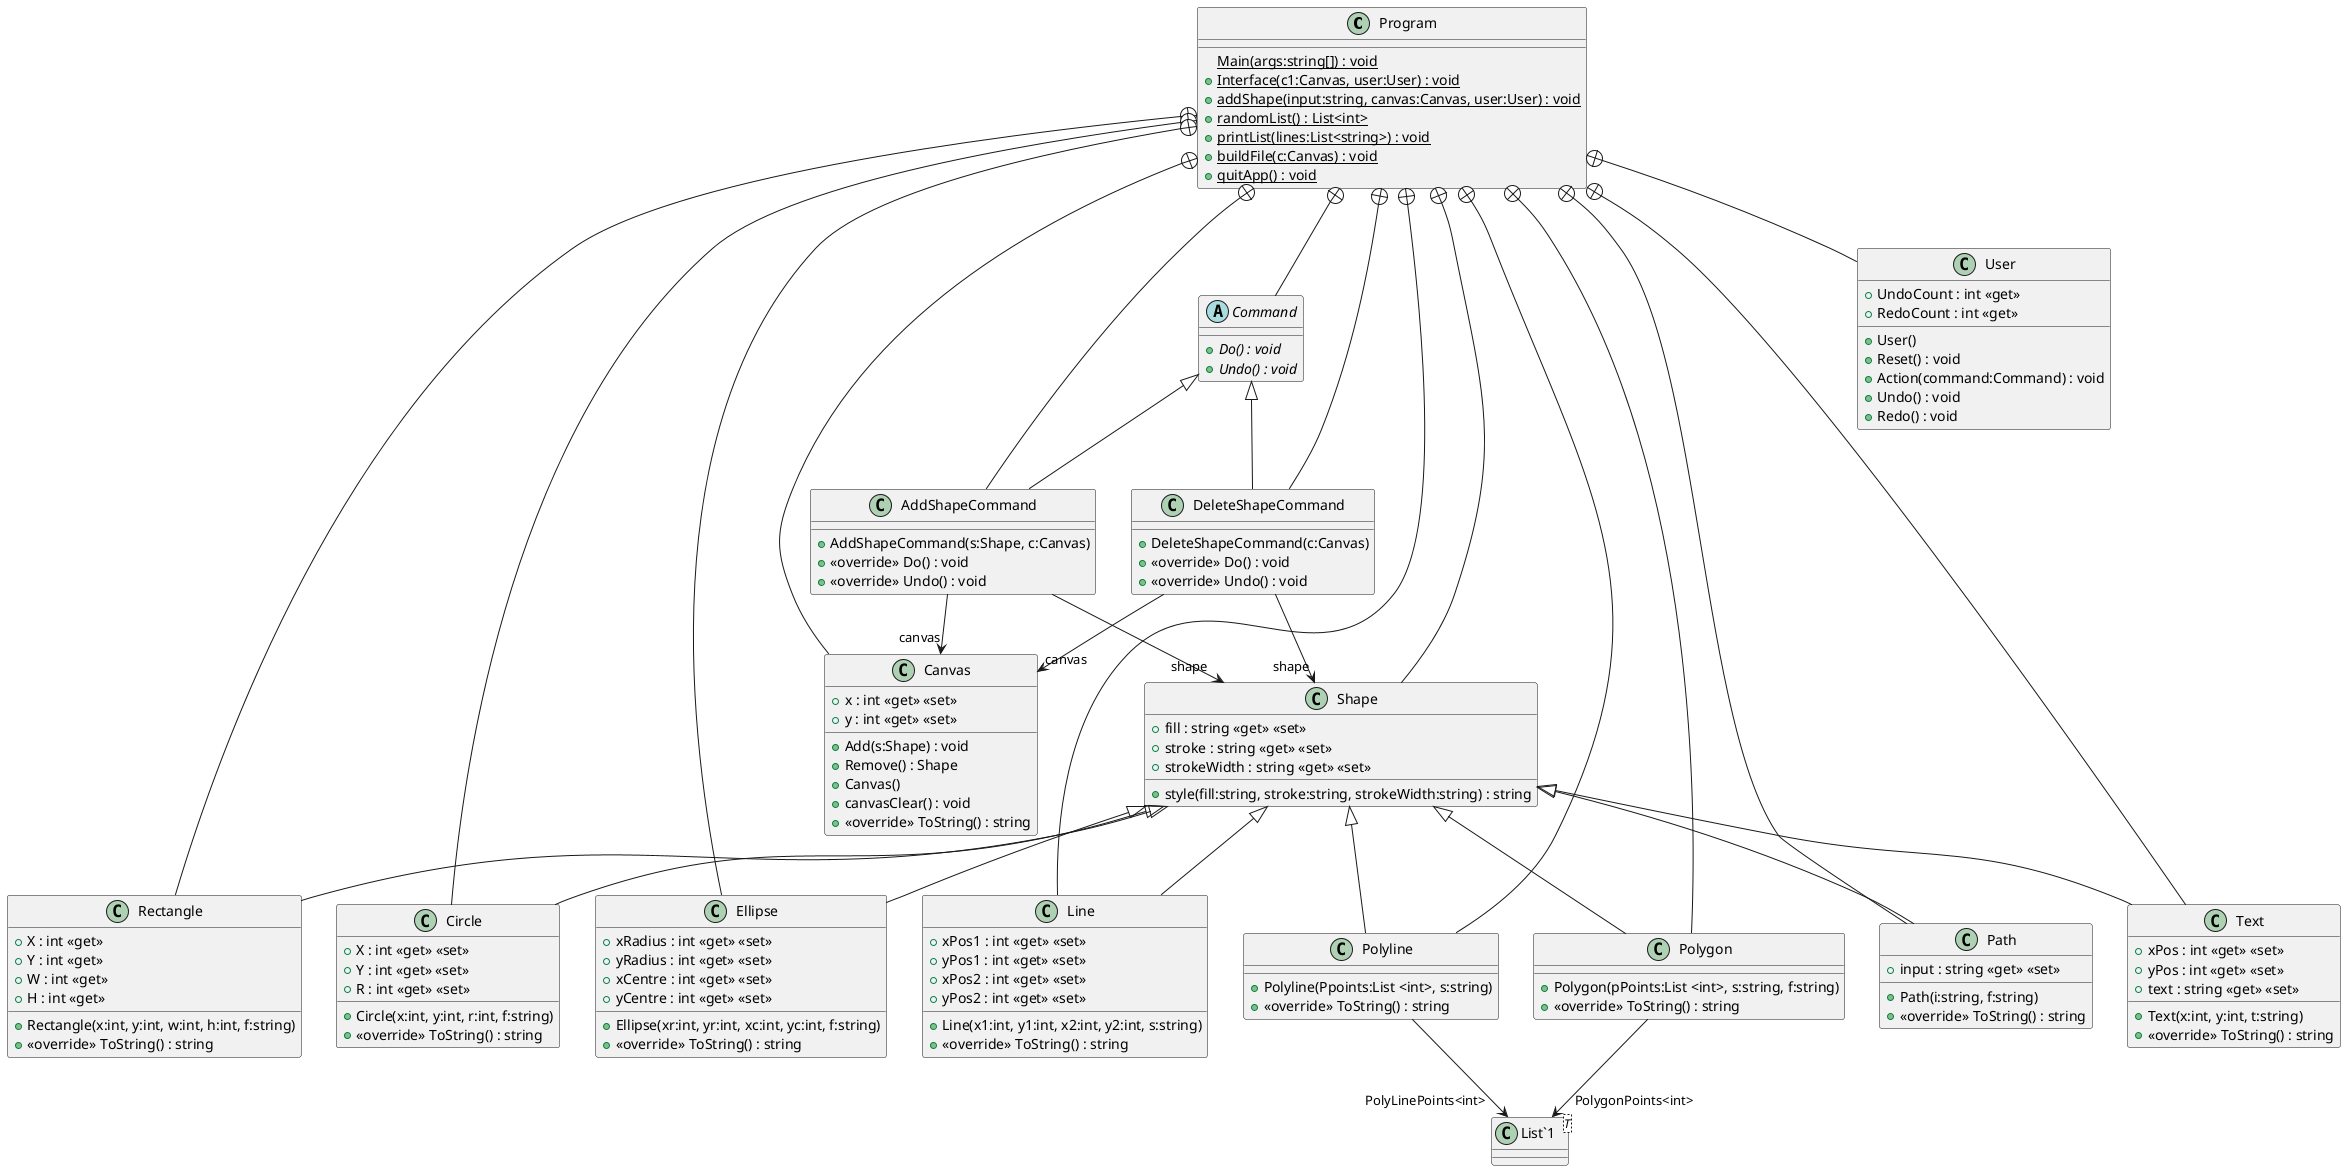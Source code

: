 @startuml
class Program {
    {static} Main(args:string[]) : void
    + {static} Interface(c1:Canvas, user:User) : void
    + {static} addShape(input:string, canvas:Canvas, user:User) : void
    + {static} randomList() : List<int>
    + {static} printList(lines:List<string>) : void
    + {static} buildFile(c:Canvas) : void
    + {static} quitApp() : void
}
abstract class Command {
    + {abstract} Do() : void
    + {abstract} Undo() : void
}
class AddShapeCommand {
    + AddShapeCommand(s:Shape, c:Canvas)
    + <<override>> Do() : void
    + <<override>> Undo() : void
}
class DeleteShapeCommand {
    + DeleteShapeCommand(c:Canvas)
    + <<override>> Do() : void
    + <<override>> Undo() : void
}
class User {
    + UndoCount : int <<get>>
    + RedoCount : int <<get>>
    + User()
    + Reset() : void
    + Action(command:Command) : void
    + Undo() : void
    + Redo() : void
}
class Canvas {
    + x : int <<get>> <<set>>
    + y : int <<get>> <<set>>
    + Add(s:Shape) : void
    + Remove() : Shape
    + Canvas()
    + canvasClear() : void
    + <<override>> ToString() : string
}
class Shape {
    + fill : string <<get>> <<set>>
    + stroke : string <<get>> <<set>>
    + strokeWidth : string <<get>> <<set>>
    + style(fill:string, stroke:string, strokeWidth:string) : string
}
class Rectangle {
    + X : int <<get>>
    + Y : int <<get>>
    + W : int <<get>>
    + H : int <<get>>
    + Rectangle(x:int, y:int, w:int, h:int, f:string)
    + <<override>> ToString() : string
}
class Circle {
    + X : int <<get>> <<set>>
    + Y : int <<get>> <<set>>
    + R : int <<get>> <<set>>
    + Circle(x:int, y:int, r:int, f:string)
    + <<override>> ToString() : string
}
class Ellipse {
    + xRadius : int <<get>> <<set>>
    + yRadius : int <<get>> <<set>>
    + xCentre : int <<get>> <<set>>
    + yCentre : int <<get>> <<set>>
    + Ellipse(xr:int, yr:int, xc:int, yc:int, f:string)
    + <<override>> ToString() : string
}
class Line {
    + xPos1 : int <<get>> <<set>>
    + yPos1 : int <<get>> <<set>>
    + xPos2 : int <<get>> <<set>>
    + yPos2 : int <<get>> <<set>>
    + Line(x1:int, y1:int, x2:int, y2:int, s:string)
    + <<override>> ToString() : string
}
class Polyline {
    + Polyline(Ppoints:List <int>, s:string)
    + <<override>> ToString() : string
}
class Polygon {
    + Polygon(pPoints:List <int>, s:string, f:string)
    + <<override>> ToString() : string
}
class Path {
    + input : string <<get>> <<set>>
    + Path(i:string, f:string)
    + <<override>> ToString() : string
}
class Text {
    + xPos : int <<get>> <<set>>
    + yPos : int <<get>> <<set>>
    + text : string <<get>> <<set>>
    + Text(x:int, y:int, t:string)
    + <<override>> ToString() : string
}
class "List`1"<T> {
}
Program +-- Command
Program +-- AddShapeCommand
Command <|-- AddShapeCommand
AddShapeCommand --> "shape" Shape
AddShapeCommand --> "canvas" Canvas
Program +-- DeleteShapeCommand
Command <|-- DeleteShapeCommand
DeleteShapeCommand --> "shape" Shape
DeleteShapeCommand --> "canvas" Canvas
Program +-- User
Program +-- Canvas
Program +-- Shape
Program +-- Rectangle
Shape <|-- Rectangle
Program +-- Circle
Shape <|-- Circle
Program +-- Ellipse
Shape <|-- Ellipse
Program +-- Line
Shape <|-- Line
Program +-- Polyline
Shape <|-- Polyline
Polyline --> "PolyLinePoints<int>" "List`1"
Program +-- Polygon
Shape <|-- Polygon
Polygon --> "PolygonPoints<int>" "List`1"
Program +-- Path
Shape <|-- Path
Program +-- Text
Shape <|-- Text
@enduml
